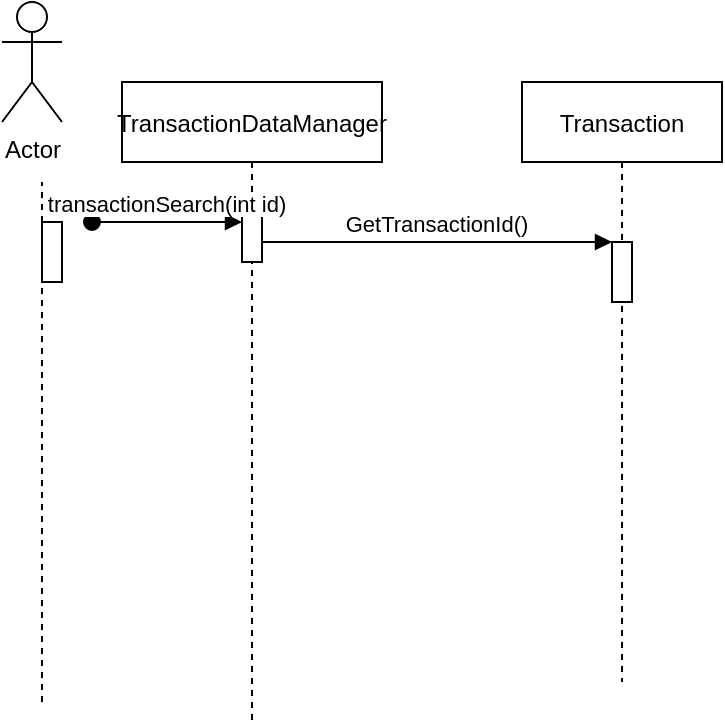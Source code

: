 <mxfile version="13.9.9" type="device"><diagram id="kgpKYQtTHZ0yAKxKKP6v" name="Page-1"><mxGraphModel dx="1092" dy="494" grid="1" gridSize="10" guides="1" tooltips="1" connect="1" arrows="1" fold="1" page="1" pageScale="1" pageWidth="850" pageHeight="1100" math="0" shadow="0"><root><mxCell id="0"/><mxCell id="1" parent="0"/><mxCell id="3nuBFxr9cyL0pnOWT2aG-1" value="TransactionDataManager" style="shape=umlLifeline;perimeter=lifelinePerimeter;container=1;collapsible=0;recursiveResize=0;rounded=0;shadow=0;strokeWidth=1;" parent="1" vertex="1"><mxGeometry x="100" y="80" width="130" height="320" as="geometry"/></mxCell><mxCell id="3nuBFxr9cyL0pnOWT2aG-2" value="" style="points=[];perimeter=orthogonalPerimeter;rounded=0;shadow=0;strokeWidth=1;" parent="3nuBFxr9cyL0pnOWT2aG-1" vertex="1"><mxGeometry x="60" y="65" width="10" height="25" as="geometry"/></mxCell><mxCell id="3nuBFxr9cyL0pnOWT2aG-3" value="transactionSearch(int id)" style="verticalAlign=bottom;startArrow=oval;endArrow=block;startSize=8;shadow=0;strokeWidth=1;" parent="3nuBFxr9cyL0pnOWT2aG-1" target="3nuBFxr9cyL0pnOWT2aG-2" edge="1"><mxGeometry relative="1" as="geometry"><mxPoint x="-15" y="70" as="sourcePoint"/></mxGeometry></mxCell><mxCell id="3nuBFxr9cyL0pnOWT2aG-5" value="Transaction" style="shape=umlLifeline;perimeter=lifelinePerimeter;container=1;collapsible=0;recursiveResize=0;rounded=0;shadow=0;strokeWidth=1;" parent="1" vertex="1"><mxGeometry x="300" y="80" width="100" height="300" as="geometry"/></mxCell><mxCell id="3nuBFxr9cyL0pnOWT2aG-6" value="" style="points=[];perimeter=orthogonalPerimeter;rounded=0;shadow=0;strokeWidth=1;" parent="3nuBFxr9cyL0pnOWT2aG-5" vertex="1"><mxGeometry x="45" y="80" width="10" height="30" as="geometry"/></mxCell><mxCell id="3nuBFxr9cyL0pnOWT2aG-8" value="GetTransactionId()" style="verticalAlign=bottom;endArrow=block;entryX=0;entryY=0;shadow=0;strokeWidth=1;" parent="1" source="3nuBFxr9cyL0pnOWT2aG-2" target="3nuBFxr9cyL0pnOWT2aG-6" edge="1"><mxGeometry relative="1" as="geometry"><mxPoint x="275" y="160" as="sourcePoint"/></mxGeometry></mxCell><mxCell id="5Vk8_pvpIxAE1KYpSsKQ-1" value="Actor" style="shape=umlActor;verticalLabelPosition=bottom;verticalAlign=top;html=1;outlineConnect=0;" parent="1" vertex="1"><mxGeometry x="40" y="40" width="30" height="60" as="geometry"/></mxCell><mxCell id="5Vk8_pvpIxAE1KYpSsKQ-2" value="" style="endArrow=none;dashed=1;html=1;" parent="1" source="5Vk8_pvpIxAE1KYpSsKQ-3" edge="1"><mxGeometry width="50" height="50" relative="1" as="geometry"><mxPoint x="60" y="390" as="sourcePoint"/><mxPoint x="60" y="130" as="targetPoint"/></mxGeometry></mxCell><mxCell id="5Vk8_pvpIxAE1KYpSsKQ-3" value="" style="html=1;points=[];perimeter=orthogonalPerimeter;" parent="1" vertex="1"><mxGeometry x="60" y="150" width="10" height="30" as="geometry"/></mxCell><mxCell id="5Vk8_pvpIxAE1KYpSsKQ-4" value="" style="endArrow=none;dashed=1;html=1;" parent="1" target="5Vk8_pvpIxAE1KYpSsKQ-3" edge="1"><mxGeometry width="50" height="50" relative="1" as="geometry"><mxPoint x="60" y="390" as="sourcePoint"/><mxPoint x="60" y="130" as="targetPoint"/></mxGeometry></mxCell></root></mxGraphModel></diagram></mxfile>